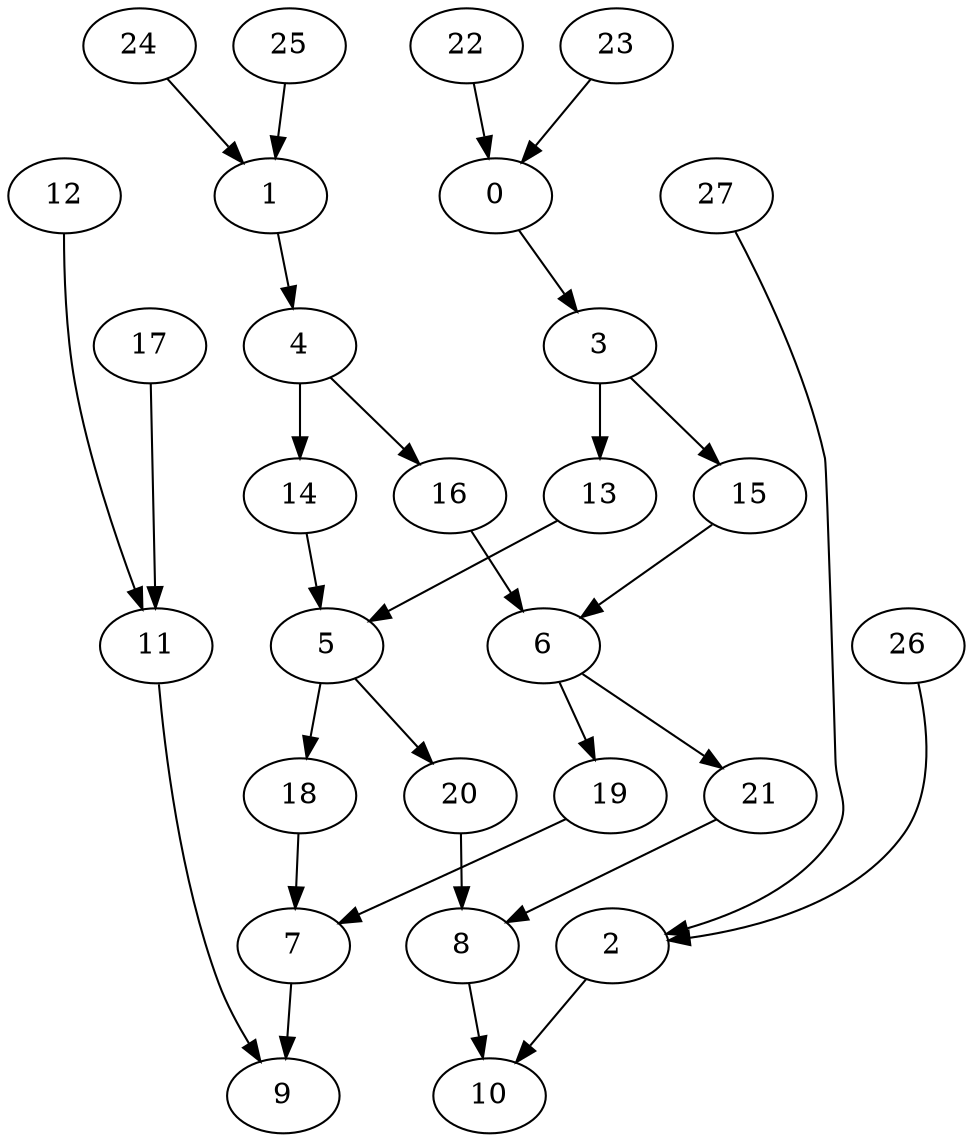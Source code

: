 digraph g {
0;
1;
2;
3;
4;
5;
6;
7;
8;
9;
10;
11;
12;
13;
14;
15;
16;
17;
18;
19;
20;
21;
22;
23;
24;
25;
26;
27;
0 -> 3 [weight=0];
1 -> 4 [weight=0];
2 -> 10 [weight=1];
3 -> 13 [weight=1];
3 -> 15 [weight=0];
4 -> 14 [weight=1];
4 -> 16 [weight=0];
5 -> 18 [weight=0];
5 -> 20 [weight=0];
6 -> 19 [weight=0];
6 -> 21 [weight=0];
7 -> 9 [weight=0];
8 -> 10 [weight=1];
11 -> 9 [weight=0];
12 -> 11 [weight=0];
13 -> 5 [weight=1];
14 -> 5 [weight=1];
15 -> 6 [weight=0];
16 -> 6 [weight=0];
17 -> 11 [weight=0];
18 -> 7 [weight=0];
19 -> 7 [weight=0];
20 -> 8 [weight=0];
21 -> 8 [weight=0];
22 -> 0 [weight=0];
23 -> 0 [weight=0];
24 -> 1 [weight=0];
25 -> 1 [weight=0];
26 -> 2 [weight=0];
27 -> 2 [weight=0];
}
